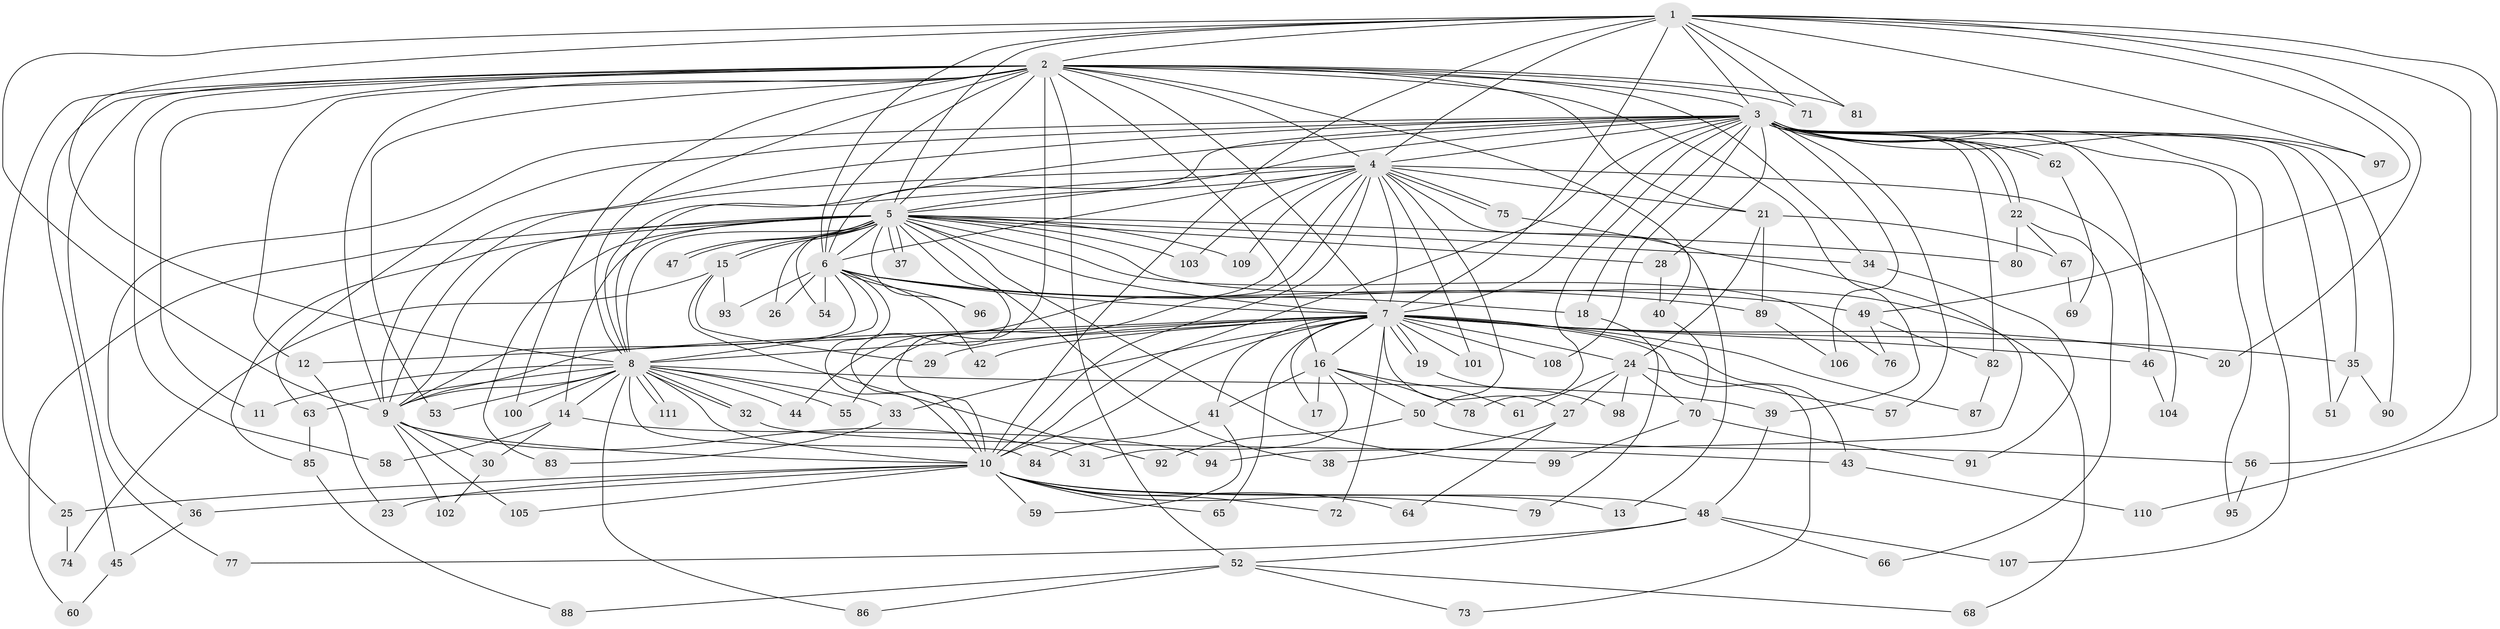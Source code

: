 // Generated by graph-tools (version 1.1) at 2025/46/03/09/25 04:46:44]
// undirected, 111 vertices, 247 edges
graph export_dot {
graph [start="1"]
  node [color=gray90,style=filled];
  1;
  2;
  3;
  4;
  5;
  6;
  7;
  8;
  9;
  10;
  11;
  12;
  13;
  14;
  15;
  16;
  17;
  18;
  19;
  20;
  21;
  22;
  23;
  24;
  25;
  26;
  27;
  28;
  29;
  30;
  31;
  32;
  33;
  34;
  35;
  36;
  37;
  38;
  39;
  40;
  41;
  42;
  43;
  44;
  45;
  46;
  47;
  48;
  49;
  50;
  51;
  52;
  53;
  54;
  55;
  56;
  57;
  58;
  59;
  60;
  61;
  62;
  63;
  64;
  65;
  66;
  67;
  68;
  69;
  70;
  71;
  72;
  73;
  74;
  75;
  76;
  77;
  78;
  79;
  80;
  81;
  82;
  83;
  84;
  85;
  86;
  87;
  88;
  89;
  90;
  91;
  92;
  93;
  94;
  95;
  96;
  97;
  98;
  99;
  100;
  101;
  102;
  103;
  104;
  105;
  106;
  107;
  108;
  109;
  110;
  111;
  1 -- 2;
  1 -- 3;
  1 -- 4;
  1 -- 5;
  1 -- 6;
  1 -- 7;
  1 -- 8;
  1 -- 9;
  1 -- 10;
  1 -- 20;
  1 -- 49;
  1 -- 56;
  1 -- 71;
  1 -- 81;
  1 -- 97;
  1 -- 110;
  2 -- 3;
  2 -- 4;
  2 -- 5;
  2 -- 6;
  2 -- 7;
  2 -- 8;
  2 -- 9;
  2 -- 10;
  2 -- 11;
  2 -- 12;
  2 -- 16;
  2 -- 21;
  2 -- 25;
  2 -- 34;
  2 -- 39;
  2 -- 40;
  2 -- 45;
  2 -- 52;
  2 -- 53;
  2 -- 58;
  2 -- 71;
  2 -- 77;
  2 -- 81;
  2 -- 100;
  3 -- 4;
  3 -- 5;
  3 -- 6;
  3 -- 7;
  3 -- 8;
  3 -- 9;
  3 -- 10;
  3 -- 18;
  3 -- 22;
  3 -- 22;
  3 -- 28;
  3 -- 35;
  3 -- 36;
  3 -- 46;
  3 -- 51;
  3 -- 57;
  3 -- 62;
  3 -- 62;
  3 -- 63;
  3 -- 78;
  3 -- 82;
  3 -- 90;
  3 -- 95;
  3 -- 97;
  3 -- 106;
  3 -- 107;
  3 -- 108;
  4 -- 5;
  4 -- 6;
  4 -- 7;
  4 -- 8;
  4 -- 9;
  4 -- 10;
  4 -- 13;
  4 -- 21;
  4 -- 44;
  4 -- 50;
  4 -- 55;
  4 -- 75;
  4 -- 75;
  4 -- 101;
  4 -- 103;
  4 -- 104;
  4 -- 109;
  5 -- 6;
  5 -- 7;
  5 -- 8;
  5 -- 9;
  5 -- 10;
  5 -- 14;
  5 -- 15;
  5 -- 15;
  5 -- 26;
  5 -- 28;
  5 -- 34;
  5 -- 37;
  5 -- 37;
  5 -- 38;
  5 -- 47;
  5 -- 47;
  5 -- 54;
  5 -- 60;
  5 -- 68;
  5 -- 76;
  5 -- 80;
  5 -- 83;
  5 -- 85;
  5 -- 96;
  5 -- 99;
  5 -- 103;
  5 -- 109;
  6 -- 7;
  6 -- 8;
  6 -- 9;
  6 -- 10;
  6 -- 18;
  6 -- 26;
  6 -- 42;
  6 -- 49;
  6 -- 54;
  6 -- 89;
  6 -- 93;
  6 -- 96;
  7 -- 8;
  7 -- 9;
  7 -- 10;
  7 -- 12;
  7 -- 16;
  7 -- 17;
  7 -- 19;
  7 -- 19;
  7 -- 20;
  7 -- 24;
  7 -- 27;
  7 -- 29;
  7 -- 33;
  7 -- 35;
  7 -- 41;
  7 -- 42;
  7 -- 43;
  7 -- 46;
  7 -- 65;
  7 -- 72;
  7 -- 73;
  7 -- 87;
  7 -- 101;
  7 -- 108;
  8 -- 9;
  8 -- 10;
  8 -- 11;
  8 -- 14;
  8 -- 32;
  8 -- 32;
  8 -- 33;
  8 -- 39;
  8 -- 44;
  8 -- 53;
  8 -- 55;
  8 -- 63;
  8 -- 84;
  8 -- 86;
  8 -- 100;
  8 -- 111;
  8 -- 111;
  9 -- 10;
  9 -- 30;
  9 -- 31;
  9 -- 102;
  9 -- 105;
  10 -- 13;
  10 -- 23;
  10 -- 25;
  10 -- 36;
  10 -- 48;
  10 -- 59;
  10 -- 64;
  10 -- 65;
  10 -- 72;
  10 -- 79;
  10 -- 105;
  12 -- 23;
  14 -- 30;
  14 -- 58;
  14 -- 94;
  15 -- 29;
  15 -- 74;
  15 -- 92;
  15 -- 93;
  16 -- 17;
  16 -- 31;
  16 -- 41;
  16 -- 50;
  16 -- 61;
  16 -- 78;
  18 -- 79;
  19 -- 98;
  21 -- 24;
  21 -- 67;
  21 -- 89;
  22 -- 66;
  22 -- 67;
  22 -- 80;
  24 -- 27;
  24 -- 57;
  24 -- 61;
  24 -- 70;
  24 -- 98;
  25 -- 74;
  27 -- 38;
  27 -- 64;
  28 -- 40;
  30 -- 102;
  32 -- 43;
  33 -- 83;
  34 -- 91;
  35 -- 51;
  35 -- 90;
  36 -- 45;
  39 -- 48;
  40 -- 70;
  41 -- 59;
  41 -- 84;
  43 -- 110;
  45 -- 60;
  46 -- 104;
  48 -- 52;
  48 -- 66;
  48 -- 77;
  48 -- 107;
  49 -- 76;
  49 -- 82;
  50 -- 56;
  50 -- 92;
  52 -- 68;
  52 -- 73;
  52 -- 86;
  52 -- 88;
  56 -- 95;
  62 -- 69;
  63 -- 85;
  67 -- 69;
  70 -- 91;
  70 -- 99;
  75 -- 94;
  82 -- 87;
  85 -- 88;
  89 -- 106;
}
